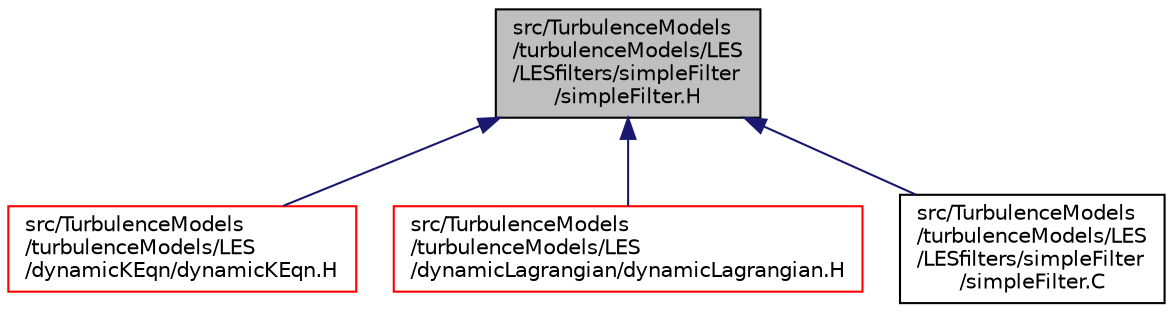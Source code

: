 digraph "src/TurbulenceModels/turbulenceModels/LES/LESfilters/simpleFilter/simpleFilter.H"
{
  bgcolor="transparent";
  edge [fontname="Helvetica",fontsize="10",labelfontname="Helvetica",labelfontsize="10"];
  node [fontname="Helvetica",fontsize="10",shape=record];
  Node317 [label="src/TurbulenceModels\l/turbulenceModels/LES\l/LESfilters/simpleFilter\l/simpleFilter.H",height=0.2,width=0.4,color="black", fillcolor="grey75", style="filled", fontcolor="black"];
  Node317 -> Node318 [dir="back",color="midnightblue",fontsize="10",style="solid",fontname="Helvetica"];
  Node318 [label="src/TurbulenceModels\l/turbulenceModels/LES\l/dynamicKEqn/dynamicKEqn.H",height=0.2,width=0.4,color="red",URL="$a17948.html"];
  Node317 -> Node322 [dir="back",color="midnightblue",fontsize="10",style="solid",fontname="Helvetica"];
  Node322 [label="src/TurbulenceModels\l/turbulenceModels/LES\l/dynamicLagrangian/dynamicLagrangian.H",height=0.2,width=0.4,color="red",URL="$a17954.html"];
  Node317 -> Node324 [dir="back",color="midnightblue",fontsize="10",style="solid",fontname="Helvetica"];
  Node324 [label="src/TurbulenceModels\l/turbulenceModels/LES\l/LESfilters/simpleFilter\l/simpleFilter.C",height=0.2,width=0.4,color="black",URL="$a18038.html"];
}
